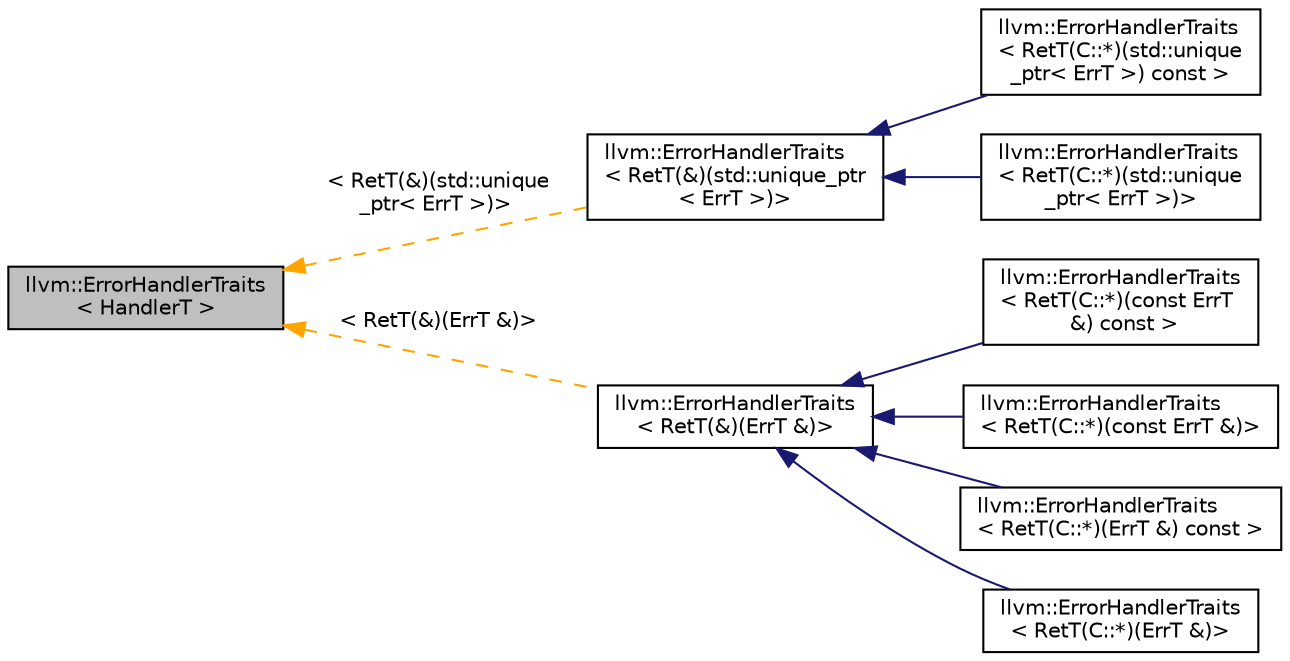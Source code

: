 digraph "llvm::ErrorHandlerTraits&lt; HandlerT &gt;"
{
 // LATEX_PDF_SIZE
  bgcolor="transparent";
  edge [fontname="Helvetica",fontsize="10",labelfontname="Helvetica",labelfontsize="10"];
  node [fontname="Helvetica",fontsize="10",shape=record];
  rankdir="LR";
  Node1 [label="llvm::ErrorHandlerTraits\l\< HandlerT \>",height=0.2,width=0.4,color="black", fillcolor="grey75", style="filled", fontcolor="black",tooltip="Helper for testing applicability of, and applying, handlers for ErrorInfo types."];
  Node1 -> Node2 [dir="back",color="orange",fontsize="10",style="dashed",label=" \< RetT(&)(std::unique\l_ptr\< ErrT \>)\>" ,fontname="Helvetica"];
  Node2 [label="llvm::ErrorHandlerTraits\l\< RetT(&)(std::unique_ptr\l\< ErrT \>)\>",height=0.2,width=0.4,color="black",URL="$classllvm_1_1ErrorHandlerTraits.html",tooltip=" "];
  Node2 -> Node3 [dir="back",color="midnightblue",fontsize="10",style="solid",fontname="Helvetica"];
  Node3 [label="llvm::ErrorHandlerTraits\l\< RetT(C::*)(std::unique\l_ptr\< ErrT \>) const \>",height=0.2,width=0.4,color="black",URL="$classllvm_1_1ErrorHandlerTraits_3_01RetT_07C_1_1_5_08_07std_1_1unique__ptr_3_01ErrT_01_4_08_01const_01_4.html",tooltip="Specialization for member functions of the form 'RetT (std::unique_ptr<ErrT>) const'."];
  Node2 -> Node4 [dir="back",color="midnightblue",fontsize="10",style="solid",fontname="Helvetica"];
  Node4 [label="llvm::ErrorHandlerTraits\l\< RetT(C::*)(std::unique\l_ptr\< ErrT \>)\>",height=0.2,width=0.4,color="black",URL="$classllvm_1_1ErrorHandlerTraits_3_01RetT_07C_1_1_5_08_07std_1_1unique__ptr_3_01ErrT_01_4_08_4.html",tooltip="Specialization for member functions of the form 'RetT (std::unique_ptr<ErrT>)'."];
  Node1 -> Node5 [dir="back",color="orange",fontsize="10",style="dashed",label=" \< RetT(&)(ErrT &)\>" ,fontname="Helvetica"];
  Node5 [label="llvm::ErrorHandlerTraits\l\< RetT(&)(ErrT &)\>",height=0.2,width=0.4,color="black",URL="$classllvm_1_1ErrorHandlerTraits.html",tooltip=" "];
  Node5 -> Node6 [dir="back",color="midnightblue",fontsize="10",style="solid",fontname="Helvetica"];
  Node6 [label="llvm::ErrorHandlerTraits\l\< RetT(C::*)(const ErrT\l &) const \>",height=0.2,width=0.4,color="black",URL="$classllvm_1_1ErrorHandlerTraits_3_01RetT_07C_1_1_5_08_07const_01ErrT_01_6_08_01const_01_4.html",tooltip=" "];
  Node5 -> Node7 [dir="back",color="midnightblue",fontsize="10",style="solid",fontname="Helvetica"];
  Node7 [label="llvm::ErrorHandlerTraits\l\< RetT(C::*)(const ErrT &)\>",height=0.2,width=0.4,color="black",URL="$classllvm_1_1ErrorHandlerTraits_3_01RetT_07C_1_1_5_08_07const_01ErrT_01_6_08_4.html",tooltip=" "];
  Node5 -> Node8 [dir="back",color="midnightblue",fontsize="10",style="solid",fontname="Helvetica"];
  Node8 [label="llvm::ErrorHandlerTraits\l\< RetT(C::*)(ErrT &) const \>",height=0.2,width=0.4,color="black",URL="$classllvm_1_1ErrorHandlerTraits_3_01RetT_07C_1_1_5_08_07ErrT_01_6_08_01const_01_4.html",tooltip=" "];
  Node5 -> Node9 [dir="back",color="midnightblue",fontsize="10",style="solid",fontname="Helvetica"];
  Node9 [label="llvm::ErrorHandlerTraits\l\< RetT(C::*)(ErrT &)\>",height=0.2,width=0.4,color="black",URL="$classllvm_1_1ErrorHandlerTraits_3_01RetT_07C_1_1_5_08_07ErrT_01_6_08_4.html",tooltip=" "];
}
